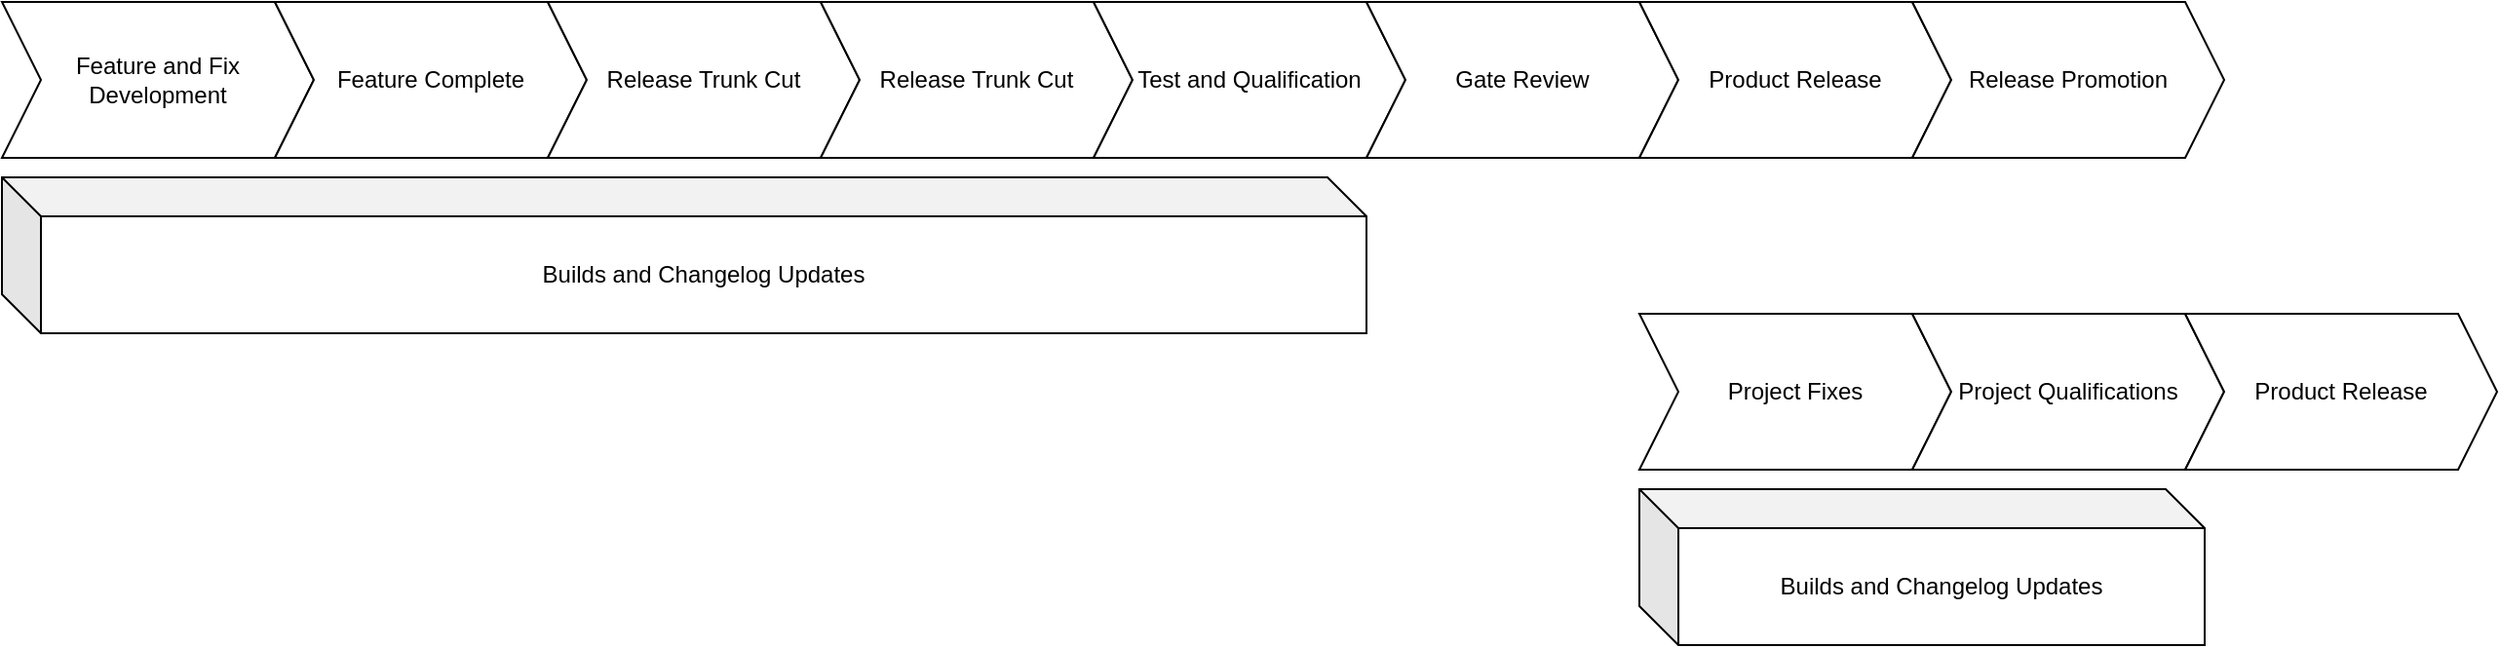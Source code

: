 <mxfile version="20.0.3" type="github">
  <diagram id="iBrMjuTJeeqdpPhKc0sX" name="Page-1">
    <mxGraphModel dx="2062" dy="1112" grid="1" gridSize="10" guides="1" tooltips="1" connect="1" arrows="1" fold="1" page="0" pageScale="1" pageWidth="1100" pageHeight="850" math="0" shadow="0">
      <root>
        <mxCell id="0" />
        <mxCell id="1" parent="0" />
        <mxCell id="xiIP2kTTS7HBBAWP1FZX-1" value="Feature and Fix Development" style="shape=step;perimeter=stepPerimeter;whiteSpace=wrap;html=1;fixedSize=1;" vertex="1" parent="1">
          <mxGeometry x="80" y="80" width="160" height="80" as="geometry" />
        </mxCell>
        <mxCell id="xiIP2kTTS7HBBAWP1FZX-2" value="Feature Complete" style="shape=step;perimeter=stepPerimeter;whiteSpace=wrap;html=1;fixedSize=1;" vertex="1" parent="1">
          <mxGeometry x="220" y="80" width="160" height="80" as="geometry" />
        </mxCell>
        <mxCell id="xiIP2kTTS7HBBAWP1FZX-4" value="Release Trunk Cut" style="shape=step;perimeter=stepPerimeter;whiteSpace=wrap;html=1;fixedSize=1;" vertex="1" parent="1">
          <mxGeometry x="360" y="80" width="160" height="80" as="geometry" />
        </mxCell>
        <mxCell id="xiIP2kTTS7HBBAWP1FZX-5" value="Release Trunk Cut" style="shape=step;perimeter=stepPerimeter;whiteSpace=wrap;html=1;fixedSize=1;" vertex="1" parent="1">
          <mxGeometry x="500" y="80" width="160" height="80" as="geometry" />
        </mxCell>
        <mxCell id="xiIP2kTTS7HBBAWP1FZX-6" value="Test and Qualification" style="shape=step;perimeter=stepPerimeter;whiteSpace=wrap;html=1;fixedSize=1;" vertex="1" parent="1">
          <mxGeometry x="640" y="80" width="160" height="80" as="geometry" />
        </mxCell>
        <mxCell id="xiIP2kTTS7HBBAWP1FZX-7" value="Gate Review" style="shape=step;perimeter=stepPerimeter;whiteSpace=wrap;html=1;fixedSize=1;" vertex="1" parent="1">
          <mxGeometry x="780" y="80" width="160" height="80" as="geometry" />
        </mxCell>
        <mxCell id="xiIP2kTTS7HBBAWP1FZX-8" value="Product Release" style="shape=step;perimeter=stepPerimeter;whiteSpace=wrap;html=1;fixedSize=1;" vertex="1" parent="1">
          <mxGeometry x="920" y="80" width="160" height="80" as="geometry" />
        </mxCell>
        <mxCell id="xiIP2kTTS7HBBAWP1FZX-9" value="Project Fixes" style="shape=step;perimeter=stepPerimeter;whiteSpace=wrap;html=1;fixedSize=1;container=1;" vertex="1" parent="1">
          <mxGeometry x="920" y="240" width="160" height="80" as="geometry">
            <mxRectangle x="920" y="240" width="110" height="30" as="alternateBounds" />
          </mxGeometry>
        </mxCell>
        <mxCell id="xiIP2kTTS7HBBAWP1FZX-10" value="Project Qualifications" style="shape=step;perimeter=stepPerimeter;whiteSpace=wrap;html=1;fixedSize=1;container=1;" vertex="1" parent="1">
          <mxGeometry x="1060" y="240" width="160" height="80" as="geometry" />
        </mxCell>
        <mxCell id="xiIP2kTTS7HBBAWP1FZX-11" value="Product Release" style="shape=step;perimeter=stepPerimeter;whiteSpace=wrap;html=1;fixedSize=1;" vertex="1" parent="1">
          <mxGeometry x="1200" y="240" width="160" height="80" as="geometry" />
        </mxCell>
        <mxCell id="xiIP2kTTS7HBBAWP1FZX-12" value="Builds and Changelog Updates" style="shape=cube;whiteSpace=wrap;html=1;boundedLbl=1;backgroundOutline=1;darkOpacity=0.05;darkOpacity2=0.1;" vertex="1" parent="1">
          <mxGeometry x="80" y="170" width="700" height="80" as="geometry" />
        </mxCell>
        <mxCell id="xiIP2kTTS7HBBAWP1FZX-13" value="Builds and Changelog Updates" style="shape=cube;whiteSpace=wrap;html=1;boundedLbl=1;backgroundOutline=1;darkOpacity=0.05;darkOpacity2=0.1;" vertex="1" parent="1">
          <mxGeometry x="920" y="330" width="290" height="80" as="geometry" />
        </mxCell>
        <mxCell id="xiIP2kTTS7HBBAWP1FZX-14" value="Release Promotion" style="shape=step;perimeter=stepPerimeter;whiteSpace=wrap;html=1;fixedSize=1;" vertex="1" parent="1">
          <mxGeometry x="1060" y="80" width="160" height="80" as="geometry" />
        </mxCell>
      </root>
    </mxGraphModel>
  </diagram>
</mxfile>
